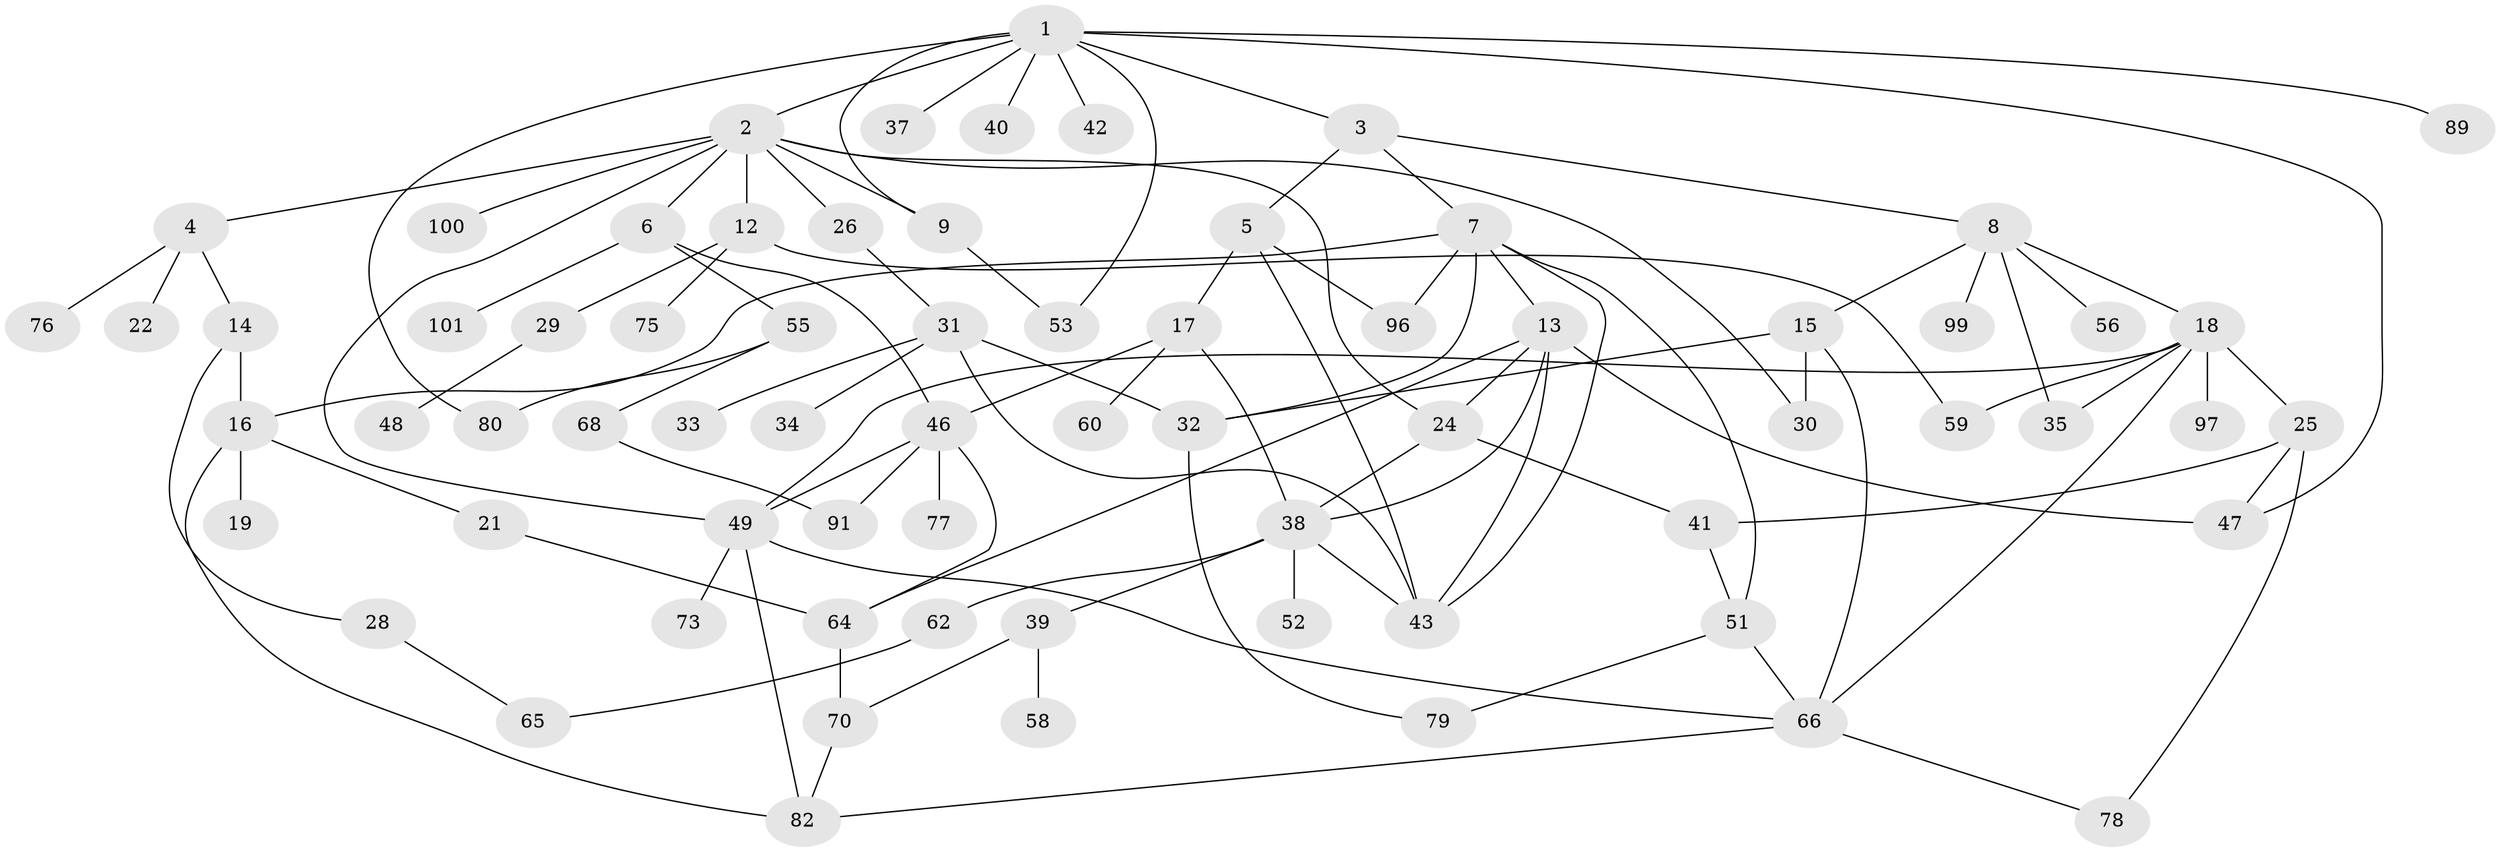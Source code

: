 // Generated by graph-tools (version 1.1) at 2025/23/03/03/25 07:23:31]
// undirected, 70 vertices, 106 edges
graph export_dot {
graph [start="1"]
  node [color=gray90,style=filled];
  1 [super="+63"];
  2 [super="+11"];
  3;
  4 [super="+88"];
  5 [super="+54"];
  6;
  7 [super="+84"];
  8 [super="+10"];
  9 [super="+57"];
  12 [super="+20"];
  13 [super="+92"];
  14;
  15 [super="+102"];
  16 [super="+44"];
  17 [super="+27"];
  18 [super="+23"];
  19;
  21 [super="+72"];
  22;
  24 [super="+36"];
  25;
  26;
  28 [super="+86"];
  29;
  30;
  31 [super="+45"];
  32 [super="+50"];
  33;
  34;
  35;
  37 [super="+104"];
  38 [super="+94"];
  39;
  40;
  41;
  42;
  43 [super="+71"];
  46 [super="+87"];
  47;
  48;
  49 [super="+74"];
  51 [super="+93"];
  52;
  53 [super="+61"];
  55;
  56;
  58;
  59;
  60;
  62;
  64 [super="+69"];
  65 [super="+67"];
  66 [super="+81"];
  68 [super="+85"];
  70 [super="+83"];
  73;
  75;
  76 [super="+95"];
  77;
  78;
  79 [super="+98"];
  80;
  82 [super="+90"];
  89;
  91 [super="+103"];
  96;
  97;
  99;
  100;
  101;
  1 -- 2;
  1 -- 3;
  1 -- 9;
  1 -- 37;
  1 -- 40;
  1 -- 42;
  1 -- 89;
  1 -- 80;
  1 -- 47;
  1 -- 53;
  2 -- 4;
  2 -- 6;
  2 -- 49;
  2 -- 24;
  2 -- 100;
  2 -- 9;
  2 -- 26;
  2 -- 12;
  2 -- 30;
  3 -- 5;
  3 -- 7;
  3 -- 8;
  4 -- 14;
  4 -- 22;
  4 -- 76;
  5 -- 17;
  5 -- 96;
  5 -- 43;
  6 -- 55;
  6 -- 101;
  6 -- 46;
  7 -- 13 [weight=2];
  7 -- 16;
  7 -- 32 [weight=2];
  7 -- 51;
  7 -- 96;
  7 -- 43;
  8 -- 15;
  8 -- 18;
  8 -- 35;
  8 -- 56;
  8 -- 99;
  9 -- 53;
  12 -- 29;
  12 -- 75;
  12 -- 59;
  13 -- 24;
  13 -- 38;
  13 -- 64;
  13 -- 47;
  13 -- 43;
  14 -- 28;
  14 -- 16;
  15 -- 66;
  15 -- 30;
  15 -- 32;
  16 -- 19;
  16 -- 21;
  16 -- 82;
  17 -- 60;
  17 -- 46;
  17 -- 38;
  18 -- 25;
  18 -- 59;
  18 -- 35;
  18 -- 97;
  18 -- 66;
  18 -- 49;
  21 -- 64;
  24 -- 41;
  24 -- 38;
  25 -- 41;
  25 -- 47;
  25 -- 78;
  26 -- 31;
  28 -- 65;
  29 -- 48;
  31 -- 33;
  31 -- 34;
  31 -- 43;
  31 -- 32;
  32 -- 79;
  38 -- 39;
  38 -- 43;
  38 -- 52;
  38 -- 62;
  39 -- 58;
  39 -- 70;
  41 -- 51;
  46 -- 77;
  46 -- 64;
  46 -- 49;
  46 -- 91;
  49 -- 73;
  49 -- 66;
  49 -- 82;
  51 -- 66;
  51 -- 79;
  55 -- 68;
  55 -- 80;
  62 -- 65;
  64 -- 70;
  66 -- 78;
  66 -- 82;
  68 -- 91;
  70 -- 82;
}
